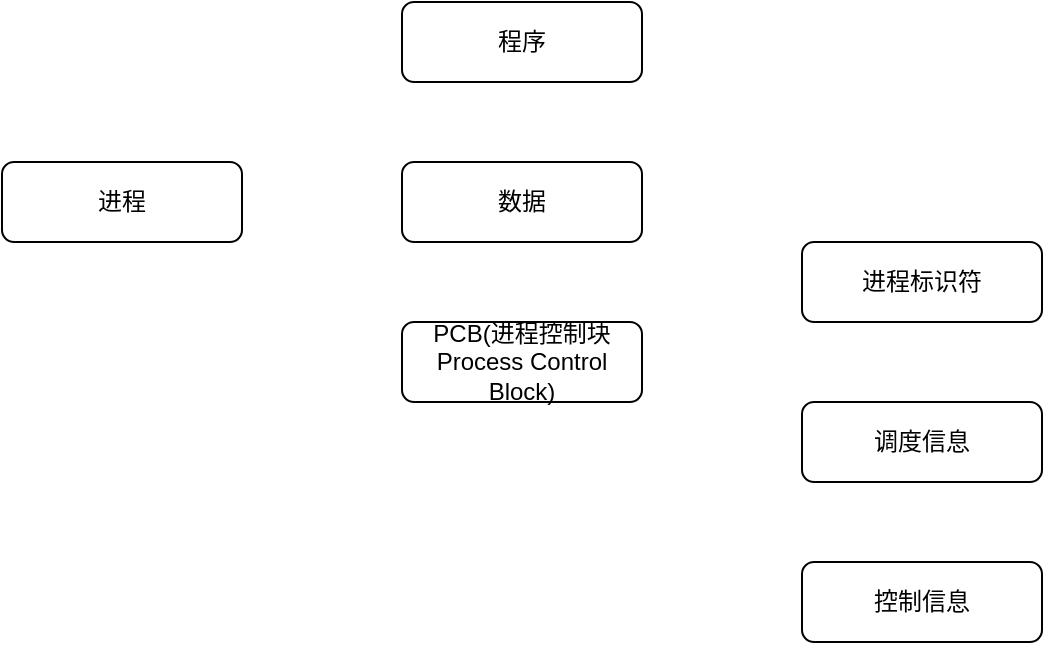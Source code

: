 <mxfile version="14.5.1" type="device"><diagram name="Page-1" id="97916047-d0de-89f5-080d-49f4d83e522f"><mxGraphModel dx="1186" dy="725" grid="1" gridSize="10" guides="1" tooltips="1" connect="1" arrows="1" fold="1" page="1" pageScale="1.5" pageWidth="1169" pageHeight="827" background="#ffffff" math="0" shadow="0"><root><mxCell id="0"/><mxCell id="1" parent="0"/><mxCell id="Ffu2EOO7ddd26t8uIX0s-55" value="进程" style="rounded=1;whiteSpace=wrap;html=1;" vertex="1" parent="1"><mxGeometry x="200" y="120" width="120" height="40" as="geometry"/></mxCell><mxCell id="Ffu2EOO7ddd26t8uIX0s-57" value="程序" style="rounded=1;whiteSpace=wrap;html=1;" vertex="1" parent="1"><mxGeometry x="400" y="40" width="120" height="40" as="geometry"/></mxCell><mxCell id="Ffu2EOO7ddd26t8uIX0s-58" value="数据" style="rounded=1;whiteSpace=wrap;html=1;" vertex="1" parent="1"><mxGeometry x="400" y="120" width="120" height="40" as="geometry"/></mxCell><mxCell id="Ffu2EOO7ddd26t8uIX0s-59" value="PCB(进程控制块 Process Control Block)" style="rounded=1;whiteSpace=wrap;html=1;" vertex="1" parent="1"><mxGeometry x="400" y="200" width="120" height="40" as="geometry"/></mxCell><mxCell id="Ffu2EOO7ddd26t8uIX0s-60" value="进程标识符" style="rounded=1;whiteSpace=wrap;html=1;" vertex="1" parent="1"><mxGeometry x="600" y="160" width="120" height="40" as="geometry"/></mxCell><mxCell id="Ffu2EOO7ddd26t8uIX0s-61" value="调度信息" style="rounded=1;whiteSpace=wrap;html=1;" vertex="1" parent="1"><mxGeometry x="600" y="240" width="120" height="40" as="geometry"/></mxCell><mxCell id="Ffu2EOO7ddd26t8uIX0s-62" value="控制信息" style="rounded=1;whiteSpace=wrap;html=1;" vertex="1" parent="1"><mxGeometry x="600" y="320" width="120" height="40" as="geometry"/></mxCell></root></mxGraphModel></diagram></mxfile>